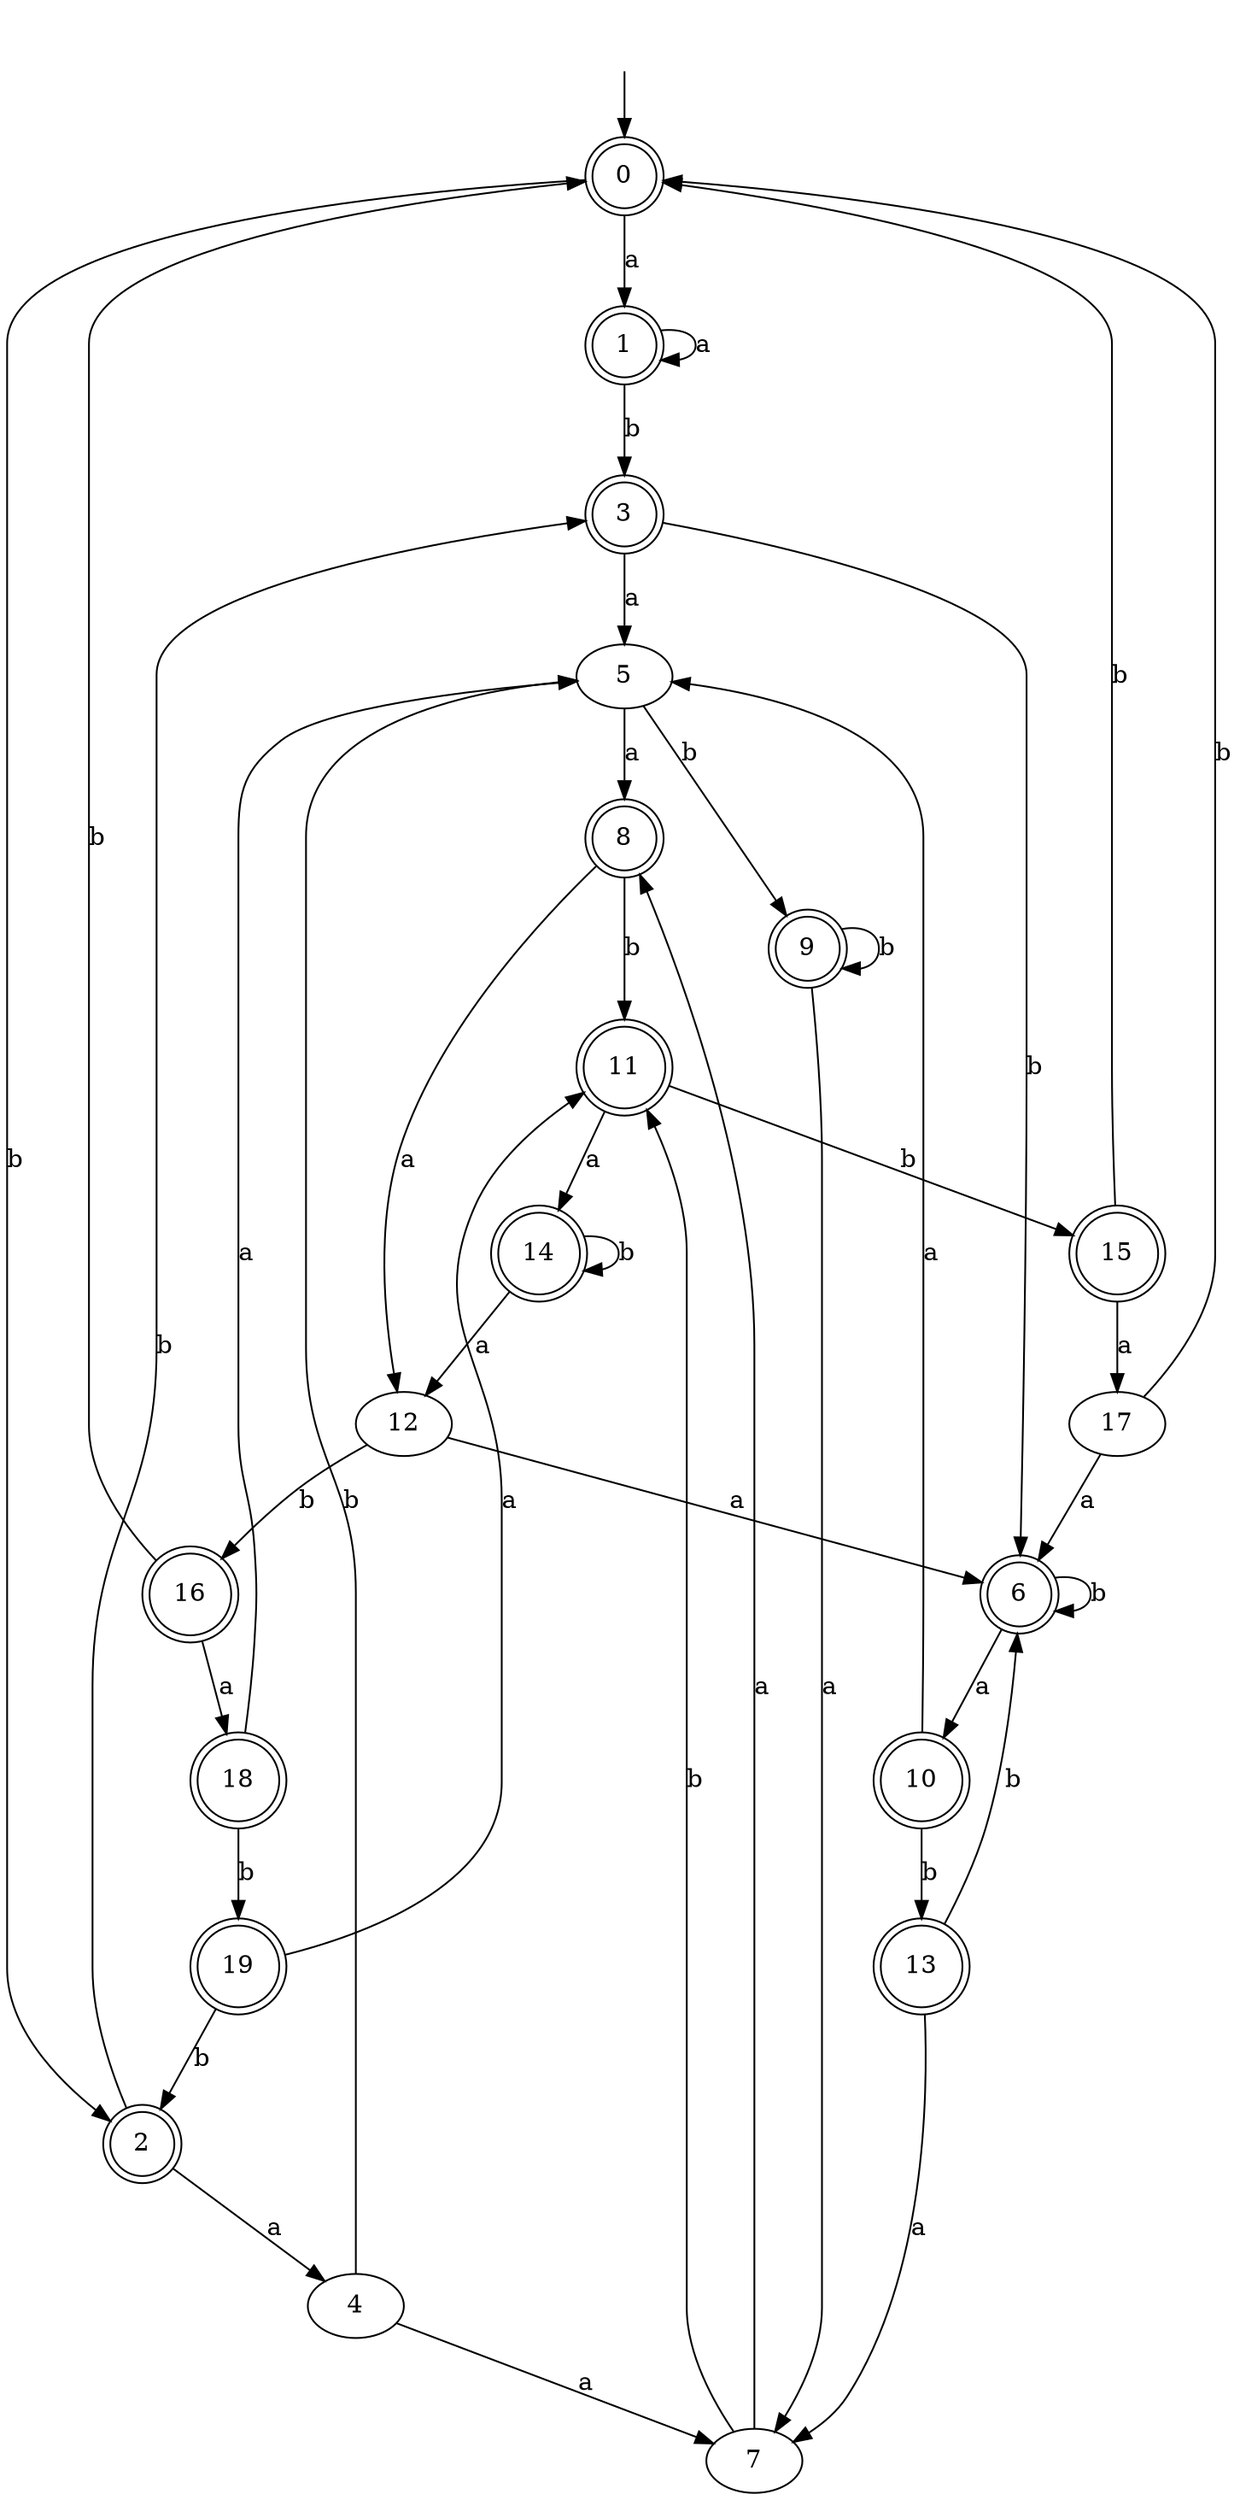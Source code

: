 digraph RandomDFA {
  __start0 [label="", shape=none];
  __start0 -> 0 [label=""];
  0 [shape=circle] [shape=doublecircle]
  0 -> 1 [label="a"]
  0 -> 2 [label="b"]
  1 [shape=doublecircle]
  1 -> 1 [label="a"]
  1 -> 3 [label="b"]
  2 [shape=doublecircle]
  2 -> 4 [label="a"]
  2 -> 3 [label="b"]
  3 [shape=doublecircle]
  3 -> 5 [label="a"]
  3 -> 6 [label="b"]
  4
  4 -> 7 [label="a"]
  4 -> 5 [label="b"]
  5
  5 -> 8 [label="a"]
  5 -> 9 [label="b"]
  6 [shape=doublecircle]
  6 -> 10 [label="a"]
  6 -> 6 [label="b"]
  7
  7 -> 8 [label="a"]
  7 -> 11 [label="b"]
  8 [shape=doublecircle]
  8 -> 12 [label="a"]
  8 -> 11 [label="b"]
  9 [shape=doublecircle]
  9 -> 7 [label="a"]
  9 -> 9 [label="b"]
  10 [shape=doublecircle]
  10 -> 5 [label="a"]
  10 -> 13 [label="b"]
  11 [shape=doublecircle]
  11 -> 14 [label="a"]
  11 -> 15 [label="b"]
  12
  12 -> 6 [label="a"]
  12 -> 16 [label="b"]
  13 [shape=doublecircle]
  13 -> 7 [label="a"]
  13 -> 6 [label="b"]
  14 [shape=doublecircle]
  14 -> 12 [label="a"]
  14 -> 14 [label="b"]
  15 [shape=doublecircle]
  15 -> 17 [label="a"]
  15 -> 0 [label="b"]
  16 [shape=doublecircle]
  16 -> 18 [label="a"]
  16 -> 0 [label="b"]
  17
  17 -> 6 [label="a"]
  17 -> 0 [label="b"]
  18 [shape=doublecircle]
  18 -> 5 [label="a"]
  18 -> 19 [label="b"]
  19 [shape=doublecircle]
  19 -> 11 [label="a"]
  19 -> 2 [label="b"]
}
